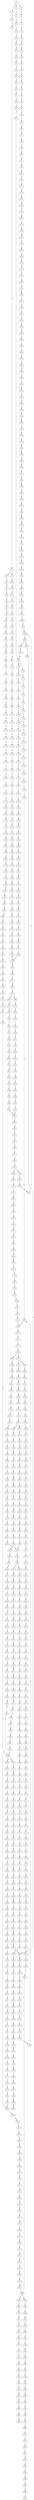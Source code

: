 strict digraph  {
	S0 -> S1 [ label = T ];
	S0 -> S2 [ label = G ];
	S0 -> S3 [ label = C ];
	S1 -> S4 [ label = G ];
	S2 -> S5 [ label = C ];
	S3 -> S6 [ label = C ];
	S4 -> S7 [ label = G ];
	S5 -> S8 [ label = G ];
	S6 -> S9 [ label = G ];
	S7 -> S10 [ label = A ];
	S8 -> S11 [ label = C ];
	S9 -> S12 [ label = T ];
	S10 -> S13 [ label = G ];
	S11 -> S14 [ label = G ];
	S11 -> S15 [ label = A ];
	S12 -> S16 [ label = G ];
	S13 -> S17 [ label = G ];
	S14 -> S18 [ label = A ];
	S15 -> S19 [ label = A ];
	S16 -> S20 [ label = G ];
	S17 -> S21 [ label = G ];
	S18 -> S22 [ label = G ];
	S19 -> S23 [ label = C ];
	S20 -> S24 [ label = C ];
	S21 -> S25 [ label = T ];
	S22 -> S26 [ label = C ];
	S23 -> S27 [ label = C ];
	S24 -> S28 [ label = C ];
	S25 -> S29 [ label = G ];
	S26 -> S30 [ label = A ];
	S27 -> S31 [ label = C ];
	S28 -> S32 [ label = C ];
	S29 -> S33 [ label = T ];
	S30 -> S34 [ label = G ];
	S31 -> S35 [ label = G ];
	S32 -> S36 [ label = G ];
	S33 -> S37 [ label = T ];
	S34 -> S38 [ label = T ];
	S35 -> S39 [ label = T ];
	S36 -> S40 [ label = T ];
	S37 -> S41 [ label = C ];
	S38 -> S42 [ label = G ];
	S39 -> S43 [ label = A ];
	S40 -> S44 [ label = C ];
	S41 -> S45 [ label = C ];
	S42 -> S46 [ label = C ];
	S43 -> S47 [ label = C ];
	S44 -> S48 [ label = C ];
	S45 -> S49 [ label = A ];
	S46 -> S50 [ label = A ];
	S47 -> S51 [ label = A ];
	S48 -> S52 [ label = A ];
	S49 -> S53 [ label = G ];
	S50 -> S54 [ label = A ];
	S51 -> S55 [ label = G ];
	S52 -> S56 [ label = G ];
	S53 -> S57 [ label = C ];
	S54 -> S58 [ label = C ];
	S55 -> S59 [ label = C ];
	S56 -> S60 [ label = T ];
	S57 -> S61 [ label = A ];
	S58 -> S62 [ label = A ];
	S59 -> S63 [ label = A ];
	S60 -> S64 [ label = A ];
	S61 -> S65 [ label = G ];
	S62 -> S66 [ label = G ];
	S63 -> S67 [ label = G ];
	S64 -> S68 [ label = G ];
	S65 -> S69 [ label = A ];
	S66 -> S70 [ label = C ];
	S67 -> S71 [ label = G ];
	S68 -> S72 [ label = G ];
	S68 -> S73 [ label = C ];
	S69 -> S74 [ label = T ];
	S70 -> S75 [ label = T ];
	S71 -> S76 [ label = T ];
	S72 -> S77 [ label = G ];
	S73 -> S78 [ label = T ];
	S74 -> S79 [ label = A ];
	S75 -> S80 [ label = A ];
	S76 -> S81 [ label = G ];
	S77 -> S82 [ label = T ];
	S78 -> S83 [ label = C ];
	S79 -> S84 [ label = A ];
	S80 -> S85 [ label = C ];
	S81 -> S86 [ label = C ];
	S82 -> S87 [ label = C ];
	S83 -> S88 [ label = C ];
	S84 -> S89 [ label = A ];
	S85 -> S90 [ label = G ];
	S86 -> S91 [ label = A ];
	S87 -> S92 [ label = A ];
	S88 -> S93 [ label = A ];
	S89 -> S94 [ label = A ];
	S90 -> S95 [ label = A ];
	S91 -> S96 [ label = C ];
	S92 -> S97 [ label = C ];
	S93 -> S98 [ label = C ];
	S94 -> S99 [ label = A ];
	S95 -> S100 [ label = G ];
	S96 -> S101 [ label = G ];
	S97 -> S102 [ label = T ];
	S98 -> S103 [ label = C ];
	S99 -> S104 [ label = C ];
	S100 -> S105 [ label = A ];
	S101 -> S106 [ label = C ];
	S102 -> S107 [ label = C ];
	S103 -> S108 [ label = G ];
	S104 -> S109 [ label = T ];
	S105 -> S110 [ label = A ];
	S106 -> S111 [ label = G ];
	S107 -> S112 [ label = G ];
	S108 -> S113 [ label = G ];
	S109 -> S114 [ label = T ];
	S110 -> S115 [ label = C ];
	S111 -> S116 [ label = G ];
	S112 -> S117 [ label = C ];
	S113 -> S118 [ label = A ];
	S114 -> S119 [ label = T ];
	S115 -> S120 [ label = T ];
	S116 -> S121 [ label = T ];
	S117 -> S122 [ label = T ];
	S118 -> S123 [ label = C ];
	S119 -> S124 [ label = G ];
	S120 -> S125 [ label = G ];
	S121 -> S126 [ label = G ];
	S122 -> S127 [ label = T ];
	S123 -> S128 [ label = G ];
	S124 -> S129 [ label = C ];
	S125 -> S130 [ label = G ];
	S126 -> S131 [ label = C ];
	S127 -> S132 [ label = C ];
	S128 -> S133 [ label = T ];
	S129 -> S134 [ label = C ];
	S130 -> S135 [ label = C ];
	S131 -> S136 [ label = C ];
	S132 -> S137 [ label = A ];
	S133 -> S138 [ label = C ];
	S134 -> S139 [ label = G ];
	S135 -> S140 [ label = G ];
	S136 -> S141 [ label = G ];
	S137 -> S142 [ label = T ];
	S138 -> S143 [ label = G ];
	S139 -> S144 [ label = T ];
	S140 -> S145 [ label = C ];
	S141 -> S146 [ label = C ];
	S142 -> S147 [ label = C ];
	S143 -> S148 [ label = T ];
	S144 -> S149 [ label = A ];
	S145 -> S150 [ label = A ];
	S146 -> S151 [ label = A ];
	S147 -> S152 [ label = C ];
	S148 -> S153 [ label = G ];
	S149 -> S154 [ label = G ];
	S150 -> S155 [ label = G ];
	S151 -> S156 [ label = A ];
	S152 -> S157 [ label = A ];
	S153 -> S158 [ label = A ];
	S154 -> S159 [ label = C ];
	S155 -> S160 [ label = C ];
	S156 -> S161 [ label = C ];
	S157 -> S162 [ label = G ];
	S158 -> S163 [ label = C ];
	S159 -> S164 [ label = C ];
	S160 -> S165 [ label = G ];
	S161 -> S166 [ label = C ];
	S162 -> S167 [ label = A ];
	S163 -> S168 [ label = C ];
	S164 -> S169 [ label = G ];
	S165 -> S170 [ label = G ];
	S166 -> S171 [ label = A ];
	S167 -> S172 [ label = A ];
	S168 -> S173 [ label = G ];
	S169 -> S174 [ label = G ];
	S170 -> S175 [ label = G ];
	S171 -> S176 [ label = G ];
	S172 -> S177 [ label = C ];
	S173 -> S178 [ label = G ];
	S174 -> S179 [ label = T ];
	S175 -> S180 [ label = T ];
	S176 -> S181 [ label = T ];
	S177 -> S182 [ label = C ];
	S178 -> S183 [ label = T ];
	S179 -> S184 [ label = G ];
	S180 -> S185 [ label = G ];
	S181 -> S186 [ label = C ];
	S182 -> S187 [ label = A ];
	S182 -> S188 [ label = G ];
	S183 -> S189 [ label = C ];
	S184 -> S190 [ label = A ];
	S185 -> S191 [ label = C ];
	S186 -> S192 [ label = G ];
	S187 -> S193 [ label = G ];
	S187 -> S194 [ label = C ];
	S188 -> S195 [ label = G ];
	S189 -> S196 [ label = G ];
	S190 -> S197 [ label = C ];
	S191 -> S198 [ label = C ];
	S192 -> S199 [ label = C ];
	S193 -> S200 [ label = A ];
	S194 -> S201 [ label = C ];
	S195 -> S202 [ label = A ];
	S196 -> S203 [ label = C ];
	S197 -> S204 [ label = G ];
	S198 -> S205 [ label = G ];
	S199 -> S206 [ label = G ];
	S200 -> S207 [ label = C ];
	S201 -> S208 [ label = A ];
	S202 -> S209 [ label = C ];
	S203 -> S210 [ label = G ];
	S204 -> S211 [ label = T ];
	S205 -> S212 [ label = C ];
	S206 -> S213 [ label = C ];
	S207 -> S214 [ label = T ];
	S208 -> S215 [ label = C ];
	S209 -> S216 [ label = G ];
	S210 -> S217 [ label = T ];
	S211 -> S218 [ label = G ];
	S212 -> S219 [ label = C ];
	S213 -> S220 [ label = A ];
	S214 -> S221 [ label = C ];
	S215 -> S222 [ label = C ];
	S216 -> S223 [ label = C ];
	S217 -> S224 [ label = A ];
	S218 -> S225 [ label = G ];
	S219 -> S226 [ label = G ];
	S220 -> S227 [ label = G ];
	S221 -> S228 [ label = C ];
	S222 -> S229 [ label = C ];
	S223 -> S230 [ label = C ];
	S224 -> S231 [ label = G ];
	S225 -> S232 [ label = G ];
	S226 -> S233 [ label = G ];
	S227 -> S234 [ label = C ];
	S228 -> S235 [ label = C ];
	S229 -> S236 [ label = C ];
	S230 -> S237 [ label = C ];
	S231 -> S238 [ label = C ];
	S232 -> S239 [ label = T ];
	S233 -> S240 [ label = T ];
	S234 -> S241 [ label = C ];
	S235 -> S242 [ label = A ];
	S236 -> S243 [ label = T ];
	S237 -> S244 [ label = A ];
	S238 -> S245 [ label = C ];
	S239 -> S246 [ label = A ];
	S240 -> S247 [ label = G ];
	S241 -> S248 [ label = G ];
	S242 -> S249 [ label = T ];
	S243 -> S250 [ label = T ];
	S244 -> S251 [ label = T ];
	S245 -> S252 [ label = G ];
	S246 -> S253 [ label = C ];
	S247 -> S254 [ label = G ];
	S248 -> S255 [ label = G ];
	S249 -> S256 [ label = C ];
	S250 -> S257 [ label = C ];
	S251 -> S258 [ label = C ];
	S252 -> S259 [ label = C ];
	S253 -> S260 [ label = T ];
	S254 -> S261 [ label = T ];
	S255 -> S262 [ label = T ];
	S256 -> S263 [ label = T ];
	S257 -> S264 [ label = C ];
	S257 -> S265 [ label = G ];
	S258 -> S266 [ label = G ];
	S259 -> S267 [ label = T ];
	S260 -> S268 [ label = A ];
	S261 -> S269 [ label = G ];
	S262 -> S270 [ label = G ];
	S263 -> S271 [ label = G ];
	S264 -> S272 [ label = T ];
	S265 -> S273 [ label = A ];
	S266 -> S274 [ label = T ];
	S267 -> S275 [ label = G ];
	S268 -> S276 [ label = T ];
	S269 -> S277 [ label = G ];
	S270 -> S278 [ label = G ];
	S271 -> S279 [ label = C ];
	S272 -> S280 [ label = G ];
	S273 -> S281 [ label = T ];
	S274 -> S282 [ label = C ];
	S275 -> S283 [ label = G ];
	S276 -> S284 [ label = T ];
	S277 -> S285 [ label = A ];
	S278 -> S286 [ label = A ];
	S279 -> S287 [ label = C ];
	S280 -> S288 [ label = T ];
	S281 -> S289 [ label = C ];
	S282 -> S290 [ label = C ];
	S283 -> S291 [ label = A ];
	S284 -> S292 [ label = G ];
	S285 -> S293 [ label = A ];
	S286 -> S294 [ label = A ];
	S287 -> S295 [ label = A ];
	S288 -> S296 [ label = C ];
	S289 -> S297 [ label = G ];
	S290 -> S298 [ label = T ];
	S291 -> S299 [ label = A ];
	S292 -> S300 [ label = G ];
	S293 -> S301 [ label = C ];
	S294 -> S302 [ label = G ];
	S295 -> S303 [ label = G ];
	S296 -> S304 [ label = C ];
	S297 -> S305 [ label = T ];
	S298 -> S306 [ label = C ];
	S299 -> S307 [ label = G ];
	S300 -> S308 [ label = A ];
	S301 -> S309 [ label = C ];
	S302 -> S310 [ label = A ];
	S303 -> S311 [ label = T ];
	S304 -> S312 [ label = T ];
	S305 -> S313 [ label = T ];
	S306 -> S314 [ label = T ];
	S307 -> S315 [ label = A ];
	S308 -> S316 [ label = A ];
	S309 -> S317 [ label = T ];
	S310 -> S318 [ label = A ];
	S311 -> S319 [ label = C ];
	S312 -> S320 [ label = T ];
	S313 -> S321 [ label = T ];
	S314 -> S322 [ label = T ];
	S315 -> S323 [ label = A ];
	S316 -> S324 [ label = C ];
	S317 -> S325 [ label = C ];
	S318 -> S326 [ label = C ];
	S319 -> S327 [ label = G ];
	S320 -> S328 [ label = G ];
	S321 -> S329 [ label = G ];
	S322 -> S330 [ label = C ];
	S323 -> S326 [ label = C ];
	S324 -> S331 [ label = G ];
	S325 -> S332 [ label = G ];
	S326 -> S333 [ label = G ];
	S327 -> S334 [ label = T ];
	S328 -> S335 [ label = T ];
	S329 -> S336 [ label = T ];
	S330 -> S337 [ label = T ];
	S331 -> S338 [ label = G ];
	S332 -> S339 [ label = G ];
	S333 -> S340 [ label = G ];
	S334 -> S341 [ label = A ];
	S335 -> S342 [ label = A ];
	S336 -> S343 [ label = A ];
	S337 -> S344 [ label = C ];
	S338 -> S345 [ label = T ];
	S339 -> S346 [ label = C ];
	S340 -> S347 [ label = C ];
	S341 -> S348 [ label = A ];
	S342 -> S349 [ label = G ];
	S343 -> S350 [ label = G ];
	S344 -> S351 [ label = G ];
	S345 -> S352 [ label = A ];
	S346 -> S353 [ label = A ];
	S347 -> S354 [ label = A ];
	S348 -> S355 [ label = G ];
	S349 -> S356 [ label = G ];
	S350 -> S357 [ label = G ];
	S351 -> S358 [ label = G ];
	S352 -> S359 [ label = C ];
	S353 -> S360 [ label = C ];
	S354 -> S361 [ label = C ];
	S355 -> S362 [ label = A ];
	S356 -> S363 [ label = A ];
	S357 -> S364 [ label = A ];
	S358 -> S365 [ label = A ];
	S359 -> S366 [ label = G ];
	S360 -> S367 [ label = G ];
	S361 -> S368 [ label = C ];
	S361 -> S369 [ label = T ];
	S362 -> S370 [ label = C ];
	S363 -> S371 [ label = G ];
	S364 -> S372 [ label = A ];
	S365 -> S373 [ label = G ];
	S366 -> S374 [ label = A ];
	S367 -> S375 [ label = C ];
	S368 -> S376 [ label = G ];
	S369 -> S377 [ label = G ];
	S370 -> S378 [ label = G ];
	S371 -> S379 [ label = A ];
	S372 -> S380 [ label = A ];
	S373 -> S381 [ label = A ];
	S374 -> S382 [ label = A ];
	S375 -> S383 [ label = G ];
	S376 -> S384 [ label = G ];
	S377 -> S385 [ label = G ];
	S378 -> S386 [ label = G ];
	S379 -> S387 [ label = G ];
	S380 -> S388 [ label = G ];
	S381 -> S389 [ label = G ];
	S382 -> S390 [ label = G ];
	S383 -> S391 [ label = C ];
	S384 -> S392 [ label = G ];
	S385 -> S393 [ label = G ];
	S386 -> S394 [ label = C ];
	S387 -> S395 [ label = G ];
	S388 -> S396 [ label = G ];
	S389 -> S397 [ label = G ];
	S390 -> S398 [ label = A ];
	S391 -> S399 [ label = G ];
	S392 -> S400 [ label = A ];
	S393 -> S401 [ label = A ];
	S394 -> S402 [ label = T ];
	S395 -> S403 [ label = T ];
	S396 -> S404 [ label = T ];
	S397 -> S405 [ label = T ];
	S398 -> S406 [ label = A ];
	S399 -> S407 [ label = C ];
	S399 -> S408 [ label = G ];
	S400 -> S409 [ label = A ];
	S401 -> S410 [ label = A ];
	S402 -> S411 [ label = C ];
	S403 -> S412 [ label = C ];
	S404 -> S413 [ label = C ];
	S405 -> S412 [ label = C ];
	S406 -> S414 [ label = G ];
	S407 -> S415 [ label = G ];
	S408 -> S416 [ label = C ];
	S409 -> S417 [ label = T ];
	S410 -> S418 [ label = C ];
	S411 -> S419 [ label = T ];
	S412 -> S420 [ label = C ];
	S413 -> S421 [ label = C ];
	S414 -> S422 [ label = T ];
	S415 -> S423 [ label = T ];
	S416 -> S424 [ label = T ];
	S417 -> S425 [ label = T ];
	S418 -> S426 [ label = T ];
	S419 -> S427 [ label = C ];
	S420 -> S428 [ label = C ];
	S421 -> S429 [ label = C ];
	S422 -> S430 [ label = G ];
	S423 -> S431 [ label = C ];
	S424 -> S432 [ label = G ];
	S425 -> S433 [ label = G ];
	S426 -> S434 [ label = G ];
	S427 -> S435 [ label = G ];
	S428 -> S436 [ label = A ];
	S428 -> S437 [ label = G ];
	S429 -> S438 [ label = G ];
	S430 -> S439 [ label = T ];
	S431 -> S440 [ label = G ];
	S432 -> S441 [ label = G ];
	S433 -> S442 [ label = A ];
	S434 -> S443 [ label = G ];
	S435 -> S444 [ label = A ];
	S436 -> S445 [ label = G ];
	S437 -> S446 [ label = G ];
	S438 -> S447 [ label = A ];
	S439 -> S448 [ label = C ];
	S440 -> S449 [ label = A ];
	S441 -> S450 [ label = A ];
	S442 -> S451 [ label = A ];
	S443 -> S452 [ label = A ];
	S444 -> S453 [ label = A ];
	S445 -> S454 [ label = A ];
	S446 -> S455 [ label = A ];
	S447 -> S456 [ label = A ];
	S448 -> S457 [ label = C ];
	S449 -> S458 [ label = C ];
	S450 -> S459 [ label = A ];
	S451 -> S460 [ label = C ];
	S452 -> S461 [ label = C ];
	S453 -> S462 [ label = G ];
	S454 -> S463 [ label = G ];
	S455 -> S464 [ label = G ];
	S456 -> S465 [ label = G ];
	S457 -> S466 [ label = T ];
	S458 -> S467 [ label = G ];
	S459 -> S468 [ label = T ];
	S460 -> S469 [ label = C ];
	S461 -> S470 [ label = C ];
	S462 -> S471 [ label = T ];
	S463 -> S472 [ label = C ];
	S464 -> S473 [ label = G ];
	S465 -> S474 [ label = T ];
	S466 -> S475 [ label = G ];
	S467 -> S476 [ label = C ];
	S468 -> S477 [ label = G ];
	S469 -> S478 [ label = C ];
	S470 -> S479 [ label = C ];
	S471 -> S480 [ label = C ];
	S472 -> S481 [ label = C ];
	S473 -> S482 [ label = C ];
	S474 -> S483 [ label = C ];
	S475 -> S484 [ label = G ];
	S476 -> S485 [ label = G ];
	S477 -> S486 [ label = G ];
	S478 -> S487 [ label = G ];
	S479 -> S488 [ label = G ];
	S480 -> S489 [ label = G ];
	S481 -> S490 [ label = A ];
	S482 -> S491 [ label = G ];
	S483 -> S492 [ label = G ];
	S484 -> S493 [ label = C ];
	S485 -> S494 [ label = C ];
	S486 -> S495 [ label = G ];
	S487 -> S496 [ label = T ];
	S488 -> S497 [ label = T ];
	S489 -> S498 [ label = C ];
	S490 -> S499 [ label = C ];
	S491 -> S500 [ label = T ];
	S492 -> S501 [ label = A ];
	S493 -> S502 [ label = C ];
	S494 -> S503 [ label = C ];
	S495 -> S504 [ label = G ];
	S496 -> S505 [ label = C ];
	S497 -> S506 [ label = C ];
	S498 -> S507 [ label = G ];
	S499 -> S508 [ label = G ];
	S500 -> S509 [ label = G ];
	S501 -> S510 [ label = G ];
	S502 -> S511 [ label = T ];
	S503 -> S512 [ label = T ];
	S504 -> S513 [ label = T ];
	S505 -> S514 [ label = T ];
	S506 -> S515 [ label = T ];
	S507 -> S516 [ label = G ];
	S508 -> S517 [ label = G ];
	S509 -> S518 [ label = G ];
	S510 -> S519 [ label = G ];
	S511 -> S520 [ label = G ];
	S512 -> S521 [ label = C ];
	S513 -> S522 [ label = C ];
	S514 -> S523 [ label = C ];
	S515 -> S523 [ label = C ];
	S516 -> S524 [ label = C ];
	S517 -> S525 [ label = T ];
	S518 -> S526 [ label = T ];
	S519 -> S527 [ label = T ];
	S520 -> S528 [ label = G ];
	S521 -> S529 [ label = G ];
	S522 -> S530 [ label = C ];
	S523 -> S531 [ label = G ];
	S524 -> S532 [ label = T ];
	S525 -> S533 [ label = T ];
	S526 -> S534 [ label = A ];
	S527 -> S535 [ label = A ];
	S528 -> S536 [ label = G ];
	S529 -> S537 [ label = G ];
	S530 -> S538 [ label = G ];
	S531 -> S539 [ label = G ];
	S532 -> S540 [ label = A ];
	S533 -> S541 [ label = A ];
	S534 -> S542 [ label = T ];
	S535 -> S543 [ label = T ];
	S536 -> S544 [ label = T ];
	S537 -> S545 [ label = G ];
	S538 -> S546 [ label = C ];
	S539 -> S547 [ label = C ];
	S540 -> S548 [ label = T ];
	S541 -> S549 [ label = C ];
	S542 -> S550 [ label = G ];
	S543 -> S551 [ label = A ];
	S544 -> S552 [ label = C ];
	S545 -> S553 [ label = C ];
	S546 -> S554 [ label = C ];
	S547 -> S555 [ label = A ];
	S548 -> S556 [ label = A ];
	S549 -> S557 [ label = T ];
	S550 -> S558 [ label = A ];
	S551 -> S559 [ label = A ];
	S552 -> S560 [ label = C ];
	S553 -> S561 [ label = T ];
	S554 -> S562 [ label = G ];
	S555 -> S563 [ label = C ];
	S556 -> S564 [ label = G ];
	S557 -> S565 [ label = G ];
	S558 -> S566 [ label = G ];
	S559 -> S567 [ label = G ];
	S560 -> S568 [ label = C ];
	S561 -> S569 [ label = C ];
	S562 -> S570 [ label = G ];
	S563 -> S571 [ label = C ];
	S564 -> S572 [ label = T ];
	S565 -> S573 [ label = C ];
	S566 -> S574 [ label = C ];
	S567 -> S575 [ label = T ];
	S568 -> S576 [ label = G ];
	S569 -> S577 [ label = A ];
	S570 -> S578 [ label = A ];
	S571 -> S579 [ label = G ];
	S572 -> S580 [ label = A ];
	S573 -> S581 [ label = A ];
	S574 -> S582 [ label = G ];
	S575 -> S583 [ label = C ];
	S576 -> S584 [ label = A ];
	S577 -> S585 [ label = C ];
	S578 -> S586 [ label = A ];
	S579 -> S587 [ label = A ];
	S580 -> S588 [ label = G ];
	S581 -> S589 [ label = G ];
	S582 -> S590 [ label = G ];
	S583 -> S591 [ label = G ];
	S584 -> S592 [ label = G ];
	S585 -> S593 [ label = G ];
	S586 -> S594 [ label = C ];
	S587 -> S595 [ label = G ];
	S587 -> S596 [ label = A ];
	S588 -> S597 [ label = C ];
	S589 -> S598 [ label = A ];
	S590 -> S599 [ label = T ];
	S591 -> S600 [ label = T ];
	S592 -> S601 [ label = T ];
	S593 -> S602 [ label = T ];
	S594 -> S603 [ label = T ];
	S595 -> S604 [ label = T ];
	S596 -> S605 [ label = T ];
	S597 -> S606 [ label = C ];
	S598 -> S607 [ label = C ];
	S599 -> S608 [ label = C ];
	S600 -> S609 [ label = G ];
	S601 -> S610 [ label = C ];
	S602 -> S611 [ label = C ];
	S603 -> S612 [ label = G ];
	S604 -> S613 [ label = C ];
	S605 -> S614 [ label = G ];
	S606 -> S615 [ label = G ];
	S607 -> S616 [ label = G ];
	S608 -> S617 [ label = G ];
	S609 -> S618 [ label = G ];
	S610 -> S619 [ label = C ];
	S611 -> S620 [ label = C ];
	S612 -> S621 [ label = C ];
	S613 -> S622 [ label = C ];
	S614 -> S623 [ label = T ];
	S615 -> S624 [ label = A ];
	S616 -> S625 [ label = G ];
	S617 -> S626 [ label = C ];
	S618 -> S627 [ label = T ];
	S619 -> S628 [ label = A ];
	S620 -> S629 [ label = A ];
	S621 -> S630 [ label = A ];
	S622 -> S628 [ label = A ];
	S623 -> S631 [ label = A ];
	S624 -> S632 [ label = A ];
	S625 -> S633 [ label = A ];
	S626 -> S634 [ label = A ];
	S627 -> S635 [ label = A ];
	S628 -> S636 [ label = G ];
	S629 -> S637 [ label = G ];
	S630 -> S638 [ label = A ];
	S631 -> S639 [ label = G ];
	S632 -> S640 [ label = A ];
	S633 -> S641 [ label = C ];
	S634 -> S642 [ label = C ];
	S635 -> S643 [ label = C ];
	S636 -> S644 [ label = T ];
	S636 -> S645 [ label = C ];
	S637 -> S646 [ label = C ];
	S638 -> S647 [ label = C ];
	S639 -> S648 [ label = T ];
	S640 -> S649 [ label = C ];
	S641 -> S650 [ label = A ];
	S642 -> S651 [ label = G ];
	S643 -> S652 [ label = C ];
	S644 -> S653 [ label = A ];
	S645 -> S654 [ label = T ];
	S646 -> S655 [ label = T ];
	S647 -> S656 [ label = C ];
	S648 -> S657 [ label = T ];
	S649 -> S658 [ label = C ];
	S650 -> S659 [ label = C ];
	S651 -> S660 [ label = C ];
	S652 -> S661 [ label = G ];
	S653 -> S68 [ label = G ];
	S654 -> S662 [ label = T ];
	S655 -> S662 [ label = T ];
	S656 -> S663 [ label = A ];
	S657 -> S664 [ label = T ];
	S658 -> S665 [ label = C ];
	S659 -> S666 [ label = A ];
	S660 -> S667 [ label = G ];
	S661 -> S668 [ label = G ];
	S662 -> S669 [ label = C ];
	S663 -> S670 [ label = G ];
	S664 -> S671 [ label = C ];
	S665 -> S672 [ label = C ];
	S666 -> S673 [ label = C ];
	S667 -> S674 [ label = C ];
	S668 -> S675 [ label = T ];
	S669 -> S676 [ label = A ];
	S670 -> S677 [ label = A ];
	S671 -> S678 [ label = A ];
	S672 -> S679 [ label = G ];
	S673 -> S680 [ label = C ];
	S674 -> S399 [ label = G ];
	S675 -> S681 [ label = G ];
	S676 -> S682 [ label = C ];
	S677 -> S683 [ label = A ];
	S678 -> S684 [ label = C ];
	S679 -> S685 [ label = A ];
	S680 -> S686 [ label = T ];
	S681 -> S687 [ label = G ];
	S682 -> S688 [ label = G ];
	S683 -> S689 [ label = C ];
	S684 -> S690 [ label = T ];
	S685 -> S691 [ label = C ];
	S686 -> S692 [ label = C ];
	S687 -> S693 [ label = T ];
	S688 -> S694 [ label = C ];
	S689 -> S695 [ label = A ];
	S690 -> S696 [ label = C ];
	S691 -> S697 [ label = T ];
	S692 -> S698 [ label = T ];
	S693 -> S699 [ label = T ];
	S694 -> S700 [ label = C ];
	S695 -> S701 [ label = G ];
	S696 -> S702 [ label = C ];
	S697 -> S703 [ label = A ];
	S698 -> S704 [ label = A ];
	S699 -> S705 [ label = A ];
	S700 -> S706 [ label = C ];
	S701 -> S707 [ label = C ];
	S702 -> S708 [ label = T ];
	S703 -> S709 [ label = G ];
	S704 -> S710 [ label = G ];
	S705 -> S711 [ label = G ];
	S706 -> S712 [ label = T ];
	S707 -> S713 [ label = C ];
	S708 -> S714 [ label = T ];
	S709 -> S715 [ label = A ];
	S710 -> S716 [ label = A ];
	S711 -> S717 [ label = A ];
	S712 -> S718 [ label = T ];
	S713 -> S719 [ label = G ];
	S714 -> S720 [ label = T ];
	S715 -> S721 [ label = A ];
	S716 -> S722 [ label = A ];
	S717 -> S723 [ label = A ];
	S718 -> S724 [ label = C ];
	S719 -> S725 [ label = T ];
	S720 -> S726 [ label = C ];
	S721 -> S727 [ label = T ];
	S722 -> S728 [ label = C ];
	S723 -> S729 [ label = G ];
	S724 -> S730 [ label = A ];
	S725 -> S731 [ label = C ];
	S726 -> S732 [ label = A ];
	S727 -> S733 [ label = C ];
	S728 -> S734 [ label = G ];
	S729 -> S735 [ label = G ];
	S730 -> S736 [ label = T ];
	S731 -> S737 [ label = C ];
	S732 -> S738 [ label = T ];
	S733 -> S739 [ label = G ];
	S734 -> S740 [ label = A ];
	S735 -> S741 [ label = G ];
	S736 -> S742 [ label = C ];
	S737 -> S743 [ label = T ];
	S738 -> S744 [ label = C ];
	S739 -> S745 [ label = G ];
	S740 -> S746 [ label = G ];
	S741 -> S747 [ label = G ];
	S742 -> S748 [ label = C ];
	S743 -> S749 [ label = C ];
	S744 -> S750 [ label = C ];
	S745 -> S751 [ label = G ];
	S746 -> S752 [ label = G ];
	S747 -> S753 [ label = G ];
	S748 -> S157 [ label = A ];
	S749 -> S754 [ label = T ];
	S750 -> S755 [ label = A ];
	S751 -> S756 [ label = T ];
	S752 -> S757 [ label = T ];
	S753 -> S758 [ label = T ];
	S754 -> S759 [ label = G ];
	S755 -> S162 [ label = G ];
	S756 -> S760 [ label = A ];
	S757 -> S761 [ label = G ];
	S758 -> S762 [ label = C ];
	S759 -> S763 [ label = T ];
	S760 -> S764 [ label = T ];
	S761 -> S765 [ label = T ];
	S762 -> S766 [ label = C ];
	S763 -> S767 [ label = C ];
	S764 -> S768 [ label = C ];
	S765 -> S769 [ label = C ];
	S766 -> S770 [ label = G ];
	S767 -> S771 [ label = G ];
	S768 -> S772 [ label = C ];
	S769 -> S773 [ label = C ];
	S770 -> S774 [ label = T ];
	S771 -> S775 [ label = T ];
	S772 -> S776 [ label = C ];
	S773 -> S777 [ label = C ];
	S774 -> S778 [ label = C ];
	S775 -> S779 [ label = G ];
	S776 -> S780 [ label = G ];
	S777 -> S781 [ label = T ];
	S778 -> S782 [ label = G ];
	S779 -> S783 [ label = G ];
	S780 -> S784 [ label = A ];
	S781 -> S785 [ label = G ];
	S782 -> S786 [ label = G ];
	S783 -> S787 [ label = T ];
	S784 -> S788 [ label = A ];
	S785 -> S789 [ label = T ];
	S786 -> S790 [ label = A ];
	S787 -> S635 [ label = A ];
	S788 -> S791 [ label = A ];
	S789 -> S792 [ label = C ];
	S790 -> S793 [ label = A ];
	S791 -> S794 [ label = G ];
	S792 -> S795 [ label = C ];
	S793 -> S796 [ label = C ];
	S794 -> S797 [ label = T ];
	S795 -> S798 [ label = T ];
	S796 -> S799 [ label = A ];
	S796 -> S800 [ label = T ];
	S797 -> S801 [ label = G ];
	S798 -> S802 [ label = A ];
	S799 -> S803 [ label = G ];
	S800 -> S804 [ label = A ];
	S801 -> S805 [ label = T ];
	S802 -> S806 [ label = C ];
	S803 -> S807 [ label = G ];
	S804 -> S808 [ label = C ];
	S805 -> S809 [ label = C ];
	S806 -> S810 [ label = T ];
	S807 -> S811 [ label = A ];
	S808 -> S812 [ label = A ];
	S809 -> S813 [ label = G ];
	S810 -> S814 [ label = A ];
	S811 -> S815 [ label = A ];
	S812 -> S816 [ label = A ];
	S813 -> S817 [ label = T ];
	S814 -> S818 [ label = C ];
	S815 -> S819 [ label = T ];
	S816 -> S820 [ label = C ];
	S817 -> S821 [ label = C ];
	S818 -> S822 [ label = C ];
	S819 -> S823 [ label = A ];
	S820 -> S824 [ label = G ];
	S821 -> S825 [ label = G ];
	S822 -> S826 [ label = A ];
	S823 -> S827 [ label = G ];
	S824 -> S828 [ label = A ];
	S825 -> S829 [ label = G ];
	S826 -> S830 [ label = G ];
	S827 -> S831 [ label = T ];
	S828 -> S832 [ label = A ];
	S829 -> S833 [ label = A ];
	S830 -> S834 [ label = G ];
	S831 -> S835 [ label = C ];
	S832 -> S836 [ label = A ];
	S833 -> S837 [ label = A ];
	S834 -> S838 [ label = A ];
	S835 -> S839 [ label = T ];
	S836 -> S840 [ label = A ];
	S837 -> S796 [ label = C ];
	S838 -> S841 [ label = G ];
	S839 -> S842 [ label = C ];
	S840 -> S843 [ label = C ];
	S841 -> S844 [ label = A ];
	S842 -> S845 [ label = T ];
	S843 -> S846 [ label = A ];
	S844 -> S847 [ label = G ];
	S845 -> S848 [ label = C ];
	S846 -> S849 [ label = G ];
	S847 -> S850 [ label = T ];
	S848 -> S851 [ label = T ];
	S849 -> S852 [ label = A ];
	S850 -> S853 [ label = C ];
	S851 -> S854 [ label = G ];
	S852 -> S855 [ label = A ];
	S853 -> S856 [ label = A ];
	S854 -> S857 [ label = A ];
	S855 -> S858 [ label = G ];
	S856 -> S859 [ label = G ];
	S857 -> S860 [ label = G ];
	S858 -> S861 [ label = G ];
	S859 -> S862 [ label = G ];
	S860 -> S863 [ label = T ];
	S861 -> S864 [ label = G ];
	S862 -> S865 [ label = A ];
	S863 -> S866 [ label = A ];
	S864 -> S867 [ label = G ];
	S865 -> S868 [ label = C ];
	S867 -> S869 [ label = T ];
	S868 -> S870 [ label = C ];
	S869 -> S871 [ label = C ];
	S870 -> S872 [ label = A ];
	S871 -> S873 [ label = T ];
	S872 -> S874 [ label = G ];
	S873 -> S875 [ label = C ];
	S874 -> S876 [ label = T ];
	S875 -> S877 [ label = T ];
	S876 -> S878 [ label = C ];
	S877 -> S879 [ label = C ];
	S878 -> S880 [ label = T ];
	S879 -> S881 [ label = G ];
	S880 -> S882 [ label = C ];
	S881 -> S883 [ label = T ];
	S882 -> S884 [ label = T ];
	S883 -> S885 [ label = G ];
	S884 -> S886 [ label = G ];
	S885 -> S887 [ label = G ];
	S886 -> S888 [ label = T ];
	S887 -> S889 [ label = T ];
	S888 -> S890 [ label = A ];
	S889 -> S891 [ label = A ];
}
